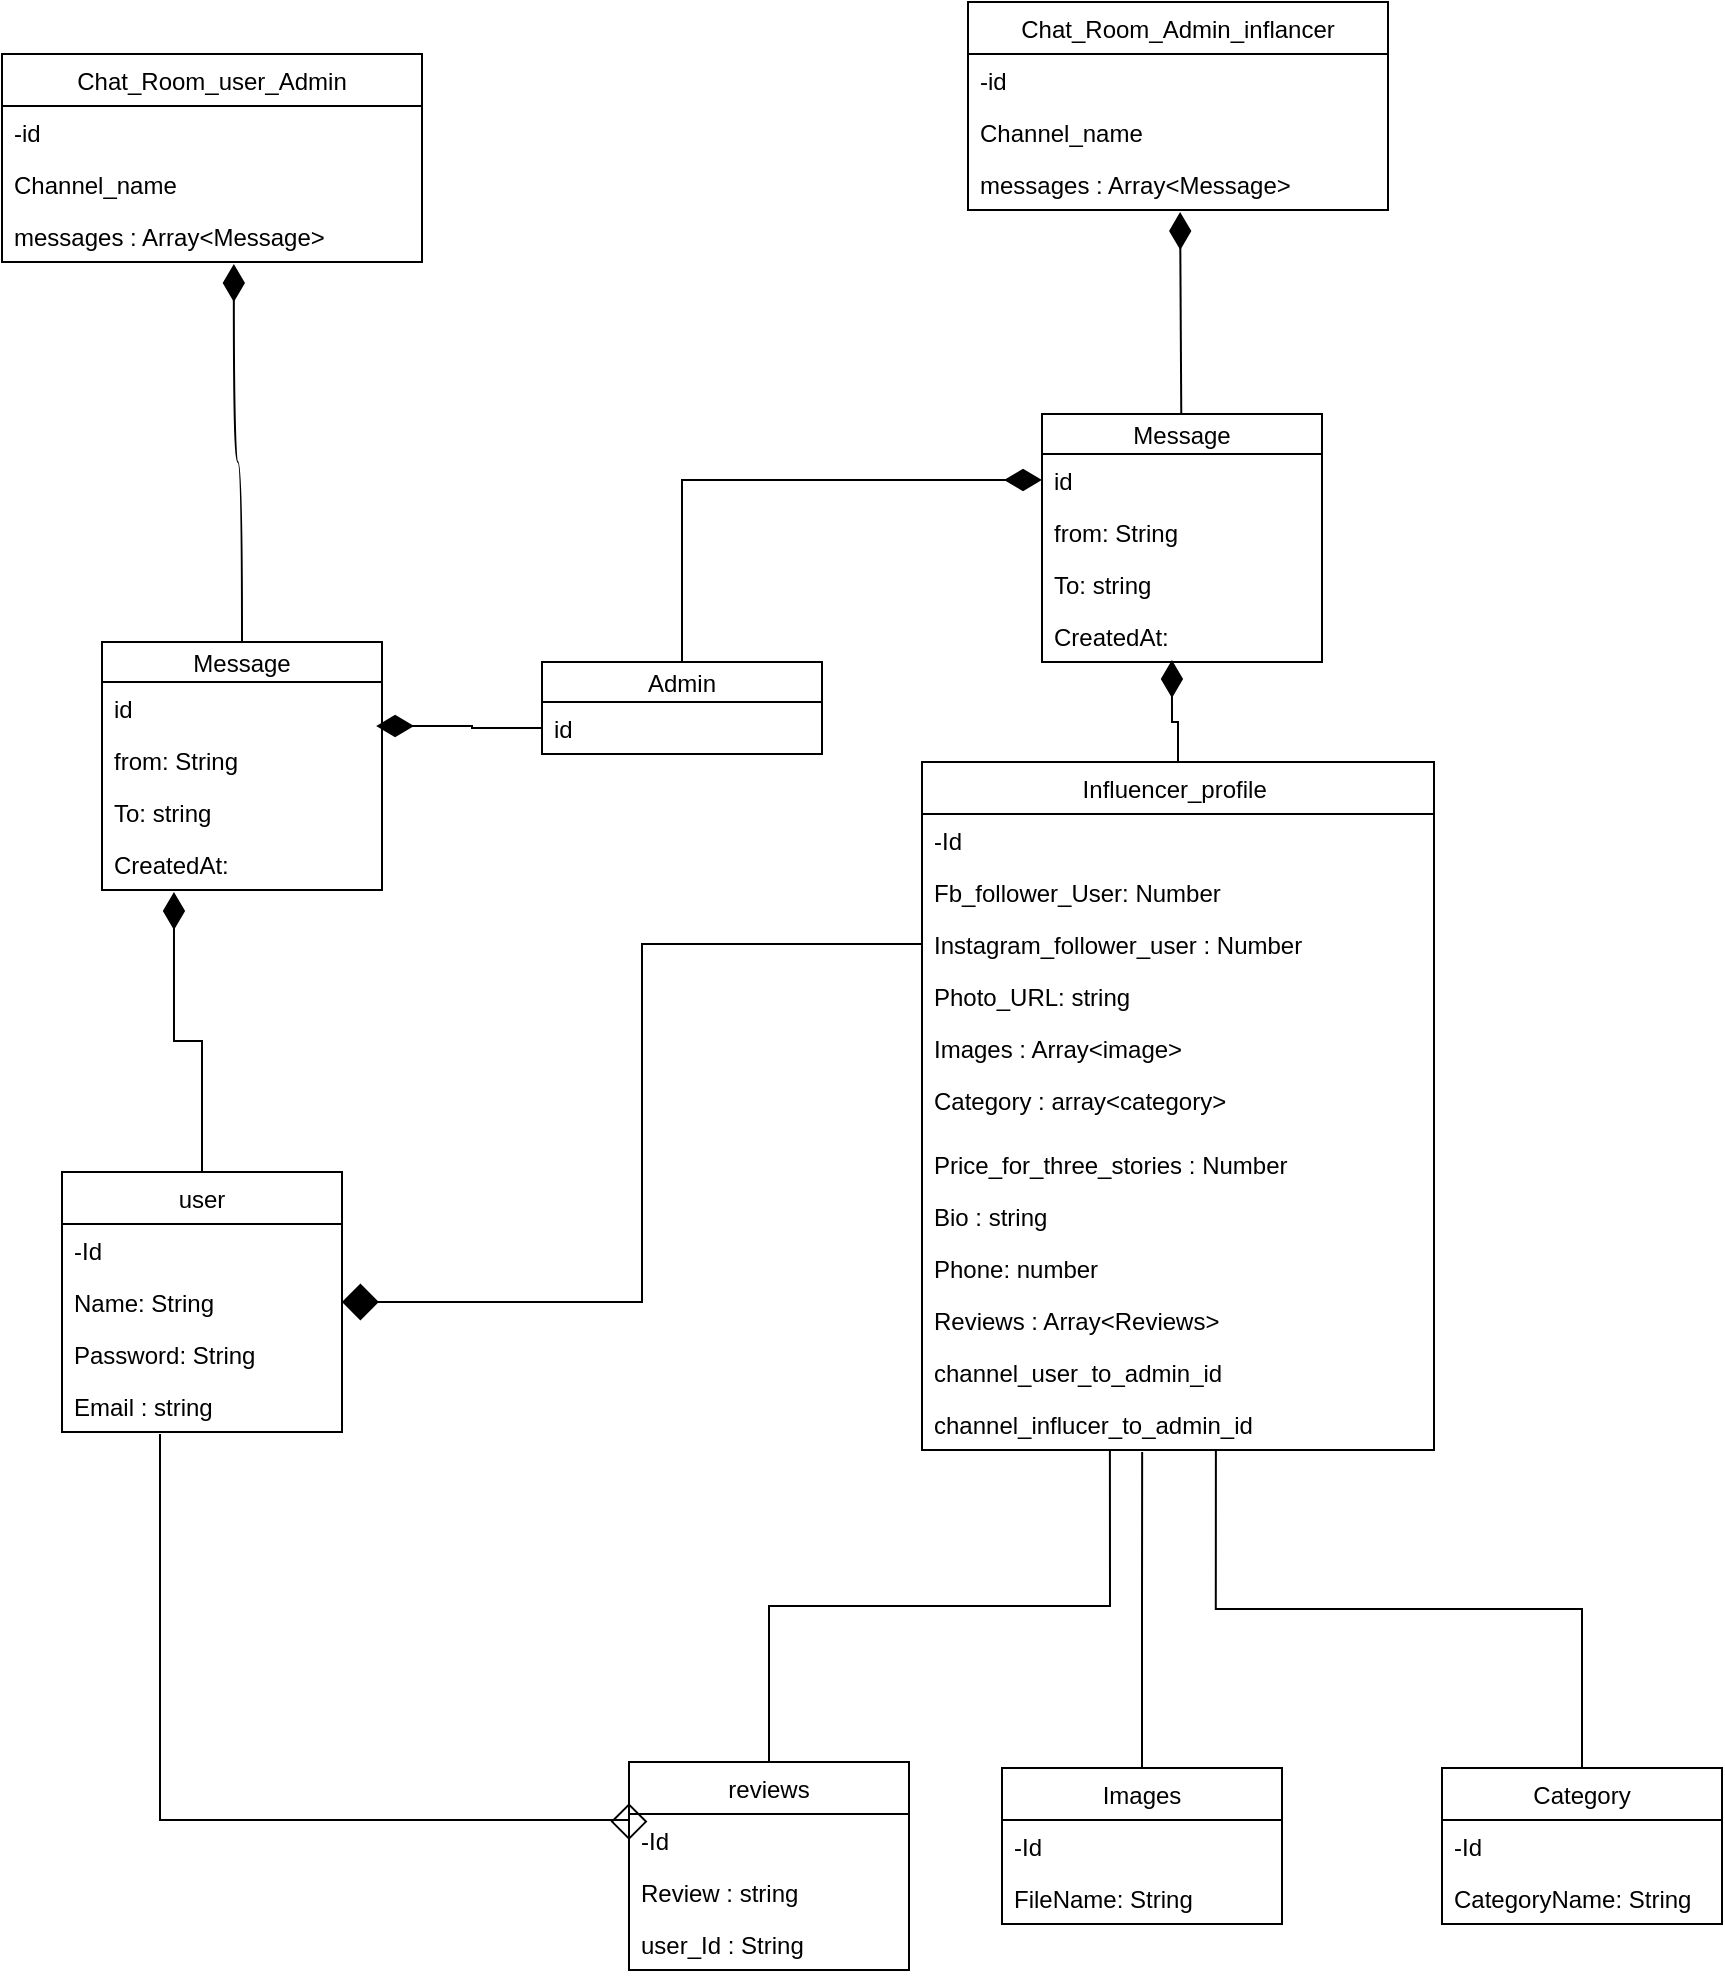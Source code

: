 <mxfile version="14.2.7" type="github" pages="2">
  <diagram id="_v9oPzN5zdJdZBUCnWCU" name="Page-1">
    <mxGraphModel dx="1113" dy="1948" grid="1" gridSize="10" guides="1" tooltips="1" connect="1" arrows="1" fold="1" page="1" pageScale="1" pageWidth="827" pageHeight="1169" math="0" shadow="0">
      <root>
        <mxCell id="0" />
        <mxCell id="1" parent="0" />
        <mxCell id="m70eIpMmzAZ1oYkBV3io-57" style="edgeStyle=orthogonalEdgeStyle;rounded=0;jumpSize=20;orthogonalLoop=1;jettySize=auto;html=1;entryX=0.257;entryY=1.038;entryDx=0;entryDy=0;entryPerimeter=0;startArrow=none;startFill=0;endArrow=diamondThin;endFill=1;endSize=16;" edge="1" parent="1" source="m70eIpMmzAZ1oYkBV3io-1" target="m70eIpMmzAZ1oYkBV3io-47">
          <mxGeometry relative="1" as="geometry" />
        </mxCell>
        <mxCell id="m70eIpMmzAZ1oYkBV3io-1" value="user" style="swimlane;fontStyle=0;childLayout=stackLayout;horizontal=1;startSize=26;fillColor=none;horizontalStack=0;resizeParent=1;resizeParentMax=0;resizeLast=0;collapsible=1;marginBottom=0;" vertex="1" parent="1">
          <mxGeometry x="130" y="455" width="140" height="130" as="geometry" />
        </mxCell>
        <mxCell id="m70eIpMmzAZ1oYkBV3io-2" value="-Id" style="text;strokeColor=none;fillColor=none;align=left;verticalAlign=top;spacingLeft=4;spacingRight=4;overflow=hidden;rotatable=0;points=[[0,0.5],[1,0.5]];portConstraint=eastwest;" vertex="1" parent="m70eIpMmzAZ1oYkBV3io-1">
          <mxGeometry y="26" width="140" height="26" as="geometry" />
        </mxCell>
        <mxCell id="m70eIpMmzAZ1oYkBV3io-3" value="Name: String" style="text;strokeColor=none;fillColor=none;align=left;verticalAlign=top;spacingLeft=4;spacingRight=4;overflow=hidden;rotatable=0;points=[[0,0.5],[1,0.5]];portConstraint=eastwest;" vertex="1" parent="m70eIpMmzAZ1oYkBV3io-1">
          <mxGeometry y="52" width="140" height="26" as="geometry" />
        </mxCell>
        <mxCell id="m70eIpMmzAZ1oYkBV3io-5" value="Password: String" style="text;strokeColor=none;fillColor=none;align=left;verticalAlign=top;spacingLeft=4;spacingRight=4;overflow=hidden;rotatable=0;points=[[0,0.5],[1,0.5]];portConstraint=eastwest;" vertex="1" parent="m70eIpMmzAZ1oYkBV3io-1">
          <mxGeometry y="78" width="140" height="26" as="geometry" />
        </mxCell>
        <mxCell id="m70eIpMmzAZ1oYkBV3io-4" value="Email : string" style="text;strokeColor=none;fillColor=none;align=left;verticalAlign=top;spacingLeft=4;spacingRight=4;overflow=hidden;rotatable=0;points=[[0,0.5],[1,0.5]];portConstraint=eastwest;" vertex="1" parent="m70eIpMmzAZ1oYkBV3io-1">
          <mxGeometry y="104" width="140" height="26" as="geometry" />
        </mxCell>
        <mxCell id="m70eIpMmzAZ1oYkBV3io-70" style="edgeStyle=orthogonalEdgeStyle;rounded=0;jumpSize=20;orthogonalLoop=1;jettySize=auto;html=1;entryX=0.464;entryY=0.962;entryDx=0;entryDy=0;entryPerimeter=0;startArrow=none;startFill=0;startSize=16;endArrow=diamondThin;endFill=1;endSize=16;strokeWidth=1;" edge="1" parent="1" source="m70eIpMmzAZ1oYkBV3io-6" target="m70eIpMmzAZ1oYkBV3io-69">
          <mxGeometry relative="1" as="geometry" />
        </mxCell>
        <mxCell id="m70eIpMmzAZ1oYkBV3io-6" value="Influencer_profile " style="swimlane;fontStyle=0;childLayout=stackLayout;horizontal=1;startSize=26;fillColor=none;horizontalStack=0;resizeParent=1;resizeParentMax=0;resizeLast=0;collapsible=1;marginBottom=0;" vertex="1" parent="1">
          <mxGeometry x="560" y="250" width="256" height="344" as="geometry" />
        </mxCell>
        <mxCell id="m70eIpMmzAZ1oYkBV3io-7" value="-Id" style="text;strokeColor=none;fillColor=none;align=left;verticalAlign=top;spacingLeft=4;spacingRight=4;overflow=hidden;rotatable=0;points=[[0,0.5],[1,0.5]];portConstraint=eastwest;" vertex="1" parent="m70eIpMmzAZ1oYkBV3io-6">
          <mxGeometry y="26" width="256" height="26" as="geometry" />
        </mxCell>
        <mxCell id="m70eIpMmzAZ1oYkBV3io-8" value="Fb_follower_User: Number" style="text;strokeColor=none;fillColor=none;align=left;verticalAlign=top;spacingLeft=4;spacingRight=4;overflow=hidden;rotatable=0;points=[[0,0.5],[1,0.5]];portConstraint=eastwest;" vertex="1" parent="m70eIpMmzAZ1oYkBV3io-6">
          <mxGeometry y="52" width="256" height="26" as="geometry" />
        </mxCell>
        <mxCell id="m70eIpMmzAZ1oYkBV3io-11" value="Instagram_follower_user : Number" style="text;strokeColor=none;fillColor=none;align=left;verticalAlign=top;spacingLeft=4;spacingRight=4;overflow=hidden;rotatable=0;points=[[0,0.5],[1,0.5]];portConstraint=eastwest;" vertex="1" parent="m70eIpMmzAZ1oYkBV3io-6">
          <mxGeometry y="78" width="256" height="26" as="geometry" />
        </mxCell>
        <mxCell id="m70eIpMmzAZ1oYkBV3io-9" value="Photo_URL: string" style="text;strokeColor=none;fillColor=none;align=left;verticalAlign=top;spacingLeft=4;spacingRight=4;overflow=hidden;rotatable=0;points=[[0,0.5],[1,0.5]];portConstraint=eastwest;" vertex="1" parent="m70eIpMmzAZ1oYkBV3io-6">
          <mxGeometry y="104" width="256" height="26" as="geometry" />
        </mxCell>
        <mxCell id="m70eIpMmzAZ1oYkBV3io-10" value="Images : Array&lt;image&gt;" style="text;strokeColor=none;fillColor=none;align=left;verticalAlign=top;spacingLeft=4;spacingRight=4;overflow=hidden;rotatable=0;points=[[0,0.5],[1,0.5]];portConstraint=eastwest;" vertex="1" parent="m70eIpMmzAZ1oYkBV3io-6">
          <mxGeometry y="130" width="256" height="26" as="geometry" />
        </mxCell>
        <mxCell id="m70eIpMmzAZ1oYkBV3io-13" value="Category : array&lt;category&gt;" style="text;strokeColor=none;fillColor=none;align=left;verticalAlign=top;spacingLeft=4;spacingRight=4;overflow=hidden;rotatable=0;points=[[0,0.5],[1,0.5]];portConstraint=eastwest;" vertex="1" parent="m70eIpMmzAZ1oYkBV3io-6">
          <mxGeometry y="156" width="256" height="32" as="geometry" />
        </mxCell>
        <mxCell id="m70eIpMmzAZ1oYkBV3io-12" value="Price_for_three_stories : Number" style="text;strokeColor=none;fillColor=none;align=left;verticalAlign=top;spacingLeft=4;spacingRight=4;overflow=hidden;rotatable=0;points=[[0,0.5],[1,0.5]];portConstraint=eastwest;" vertex="1" parent="m70eIpMmzAZ1oYkBV3io-6">
          <mxGeometry y="188" width="256" height="26" as="geometry" />
        </mxCell>
        <mxCell id="m70eIpMmzAZ1oYkBV3io-16" value="Bio : string" style="text;strokeColor=none;fillColor=none;align=left;verticalAlign=top;spacingLeft=4;spacingRight=4;overflow=hidden;rotatable=0;points=[[0,0.5],[1,0.5]];portConstraint=eastwest;" vertex="1" parent="m70eIpMmzAZ1oYkBV3io-6">
          <mxGeometry y="214" width="256" height="26" as="geometry" />
        </mxCell>
        <mxCell id="m70eIpMmzAZ1oYkBV3io-15" value="Phone: number" style="text;strokeColor=none;fillColor=none;align=left;verticalAlign=top;spacingLeft=4;spacingRight=4;overflow=hidden;rotatable=0;points=[[0,0.5],[1,0.5]];portConstraint=eastwest;" vertex="1" parent="m70eIpMmzAZ1oYkBV3io-6">
          <mxGeometry y="240" width="256" height="26" as="geometry" />
        </mxCell>
        <mxCell id="m70eIpMmzAZ1oYkBV3io-18" value="Reviews : Array&lt;Reviews&gt;" style="text;strokeColor=none;fillColor=none;align=left;verticalAlign=top;spacingLeft=4;spacingRight=4;overflow=hidden;rotatable=0;points=[[0,0.5],[1,0.5]];portConstraint=eastwest;" vertex="1" parent="m70eIpMmzAZ1oYkBV3io-6">
          <mxGeometry y="266" width="256" height="26" as="geometry" />
        </mxCell>
        <mxCell id="m70eIpMmzAZ1oYkBV3io-43" value="channel_user_to_admin_id" style="text;strokeColor=none;fillColor=none;align=left;verticalAlign=top;spacingLeft=4;spacingRight=4;overflow=hidden;rotatable=0;points=[[0,0.5],[1,0.5]];portConstraint=eastwest;" vertex="1" parent="m70eIpMmzAZ1oYkBV3io-6">
          <mxGeometry y="292" width="256" height="26" as="geometry" />
        </mxCell>
        <mxCell id="m70eIpMmzAZ1oYkBV3io-17" value="channel_influcer_to_admin_id" style="text;strokeColor=none;fillColor=none;align=left;verticalAlign=top;spacingLeft=4;spacingRight=4;overflow=hidden;rotatable=0;points=[[0,0.5],[1,0.5]];portConstraint=eastwest;" vertex="1" parent="m70eIpMmzAZ1oYkBV3io-6">
          <mxGeometry y="318" width="256" height="26" as="geometry" />
        </mxCell>
        <mxCell id="m70eIpMmzAZ1oYkBV3io-35" style="edgeStyle=orthogonalEdgeStyle;rounded=0;orthogonalLoop=1;jettySize=auto;html=1;entryX=0.43;entryY=1.038;entryDx=0;entryDy=0;entryPerimeter=0;endArrow=none;endFill=0;" edge="1" parent="1" source="m70eIpMmzAZ1oYkBV3io-20" target="m70eIpMmzAZ1oYkBV3io-17">
          <mxGeometry relative="1" as="geometry" />
        </mxCell>
        <mxCell id="m70eIpMmzAZ1oYkBV3io-20" value="Images" style="swimlane;fontStyle=0;childLayout=stackLayout;horizontal=1;startSize=26;fillColor=none;horizontalStack=0;resizeParent=1;resizeParentMax=0;resizeLast=0;collapsible=1;marginBottom=0;" vertex="1" parent="1">
          <mxGeometry x="600" y="753" width="140" height="78" as="geometry" />
        </mxCell>
        <mxCell id="m70eIpMmzAZ1oYkBV3io-21" value="-Id" style="text;strokeColor=none;fillColor=none;align=left;verticalAlign=top;spacingLeft=4;spacingRight=4;overflow=hidden;rotatable=0;points=[[0,0.5],[1,0.5]];portConstraint=eastwest;" vertex="1" parent="m70eIpMmzAZ1oYkBV3io-20">
          <mxGeometry y="26" width="140" height="26" as="geometry" />
        </mxCell>
        <mxCell id="m70eIpMmzAZ1oYkBV3io-22" value="FileName: String" style="text;strokeColor=none;fillColor=none;align=left;verticalAlign=top;spacingLeft=4;spacingRight=4;overflow=hidden;rotatable=0;points=[[0,0.5],[1,0.5]];portConstraint=eastwest;" vertex="1" parent="m70eIpMmzAZ1oYkBV3io-20">
          <mxGeometry y="52" width="140" height="26" as="geometry" />
        </mxCell>
        <mxCell id="m70eIpMmzAZ1oYkBV3io-36" style="edgeStyle=orthogonalEdgeStyle;rounded=0;orthogonalLoop=1;jettySize=auto;html=1;entryX=0.574;entryY=1;entryDx=0;entryDy=0;entryPerimeter=0;endArrow=none;endFill=0;" edge="1" parent="1" source="m70eIpMmzAZ1oYkBV3io-25" target="m70eIpMmzAZ1oYkBV3io-17">
          <mxGeometry relative="1" as="geometry" />
        </mxCell>
        <mxCell id="m70eIpMmzAZ1oYkBV3io-25" value="Category" style="swimlane;fontStyle=0;childLayout=stackLayout;horizontal=1;startSize=26;fillColor=none;horizontalStack=0;resizeParent=1;resizeParentMax=0;resizeLast=0;collapsible=1;marginBottom=0;" vertex="1" parent="1">
          <mxGeometry x="820" y="753" width="140" height="78" as="geometry" />
        </mxCell>
        <mxCell id="m70eIpMmzAZ1oYkBV3io-26" value="-Id" style="text;strokeColor=none;fillColor=none;align=left;verticalAlign=top;spacingLeft=4;spacingRight=4;overflow=hidden;rotatable=0;points=[[0,0.5],[1,0.5]];portConstraint=eastwest;" vertex="1" parent="m70eIpMmzAZ1oYkBV3io-25">
          <mxGeometry y="26" width="140" height="26" as="geometry" />
        </mxCell>
        <mxCell id="m70eIpMmzAZ1oYkBV3io-27" value="CategoryName: String" style="text;strokeColor=none;fillColor=none;align=left;verticalAlign=top;spacingLeft=4;spacingRight=4;overflow=hidden;rotatable=0;points=[[0,0.5],[1,0.5]];portConstraint=eastwest;" vertex="1" parent="m70eIpMmzAZ1oYkBV3io-25">
          <mxGeometry y="52" width="140" height="26" as="geometry" />
        </mxCell>
        <mxCell id="m70eIpMmzAZ1oYkBV3io-33" style="edgeStyle=orthogonalEdgeStyle;rounded=0;orthogonalLoop=1;jettySize=auto;html=1;entryX=0.367;entryY=1;entryDx=0;entryDy=0;entryPerimeter=0;endArrow=none;endFill=0;" edge="1" parent="1" source="m70eIpMmzAZ1oYkBV3io-28" target="m70eIpMmzAZ1oYkBV3io-17">
          <mxGeometry relative="1" as="geometry" />
        </mxCell>
        <mxCell id="m70eIpMmzAZ1oYkBV3io-37" style="edgeStyle=orthogonalEdgeStyle;rounded=0;orthogonalLoop=1;jettySize=auto;html=1;endArrow=none;endFill=0;entryX=0.35;entryY=1.038;entryDx=0;entryDy=0;entryPerimeter=0;exitX=0;exitY=0.5;exitDx=0;exitDy=0;startArrow=diamond;startFill=0;endSize=16;startSize=16;" edge="1" parent="1" source="m70eIpMmzAZ1oYkBV3io-29" target="m70eIpMmzAZ1oYkBV3io-4">
          <mxGeometry relative="1" as="geometry">
            <mxPoint x="180" y="590" as="targetPoint" />
            <Array as="points">
              <mxPoint x="179" y="779" />
            </Array>
          </mxGeometry>
        </mxCell>
        <mxCell id="m70eIpMmzAZ1oYkBV3io-28" value="reviews" style="swimlane;fontStyle=0;childLayout=stackLayout;horizontal=1;startSize=26;fillColor=none;horizontalStack=0;resizeParent=1;resizeParentMax=0;resizeLast=0;collapsible=1;marginBottom=0;" vertex="1" parent="1">
          <mxGeometry x="413.5" y="750" width="140" height="104" as="geometry" />
        </mxCell>
        <mxCell id="m70eIpMmzAZ1oYkBV3io-29" value="-Id" style="text;strokeColor=none;fillColor=none;align=left;verticalAlign=top;spacingLeft=4;spacingRight=4;overflow=hidden;rotatable=0;points=[[0,0.5],[1,0.5]];portConstraint=eastwest;" vertex="1" parent="m70eIpMmzAZ1oYkBV3io-28">
          <mxGeometry y="26" width="140" height="26" as="geometry" />
        </mxCell>
        <mxCell id="m70eIpMmzAZ1oYkBV3io-30" value="Review : string" style="text;strokeColor=none;fillColor=none;align=left;verticalAlign=top;spacingLeft=4;spacingRight=4;overflow=hidden;rotatable=0;points=[[0,0.5],[1,0.5]];portConstraint=eastwest;" vertex="1" parent="m70eIpMmzAZ1oYkBV3io-28">
          <mxGeometry y="52" width="140" height="26" as="geometry" />
        </mxCell>
        <mxCell id="m70eIpMmzAZ1oYkBV3io-32" value="user_Id : String" style="text;strokeColor=none;fillColor=none;align=left;verticalAlign=top;spacingLeft=4;spacingRight=4;overflow=hidden;rotatable=0;points=[[0,0.5],[1,0.5]];portConstraint=eastwest;" vertex="1" parent="m70eIpMmzAZ1oYkBV3io-28">
          <mxGeometry y="78" width="140" height="26" as="geometry" />
        </mxCell>
        <mxCell id="m70eIpMmzAZ1oYkBV3io-38" style="edgeStyle=orthogonalEdgeStyle;rounded=0;orthogonalLoop=1;jettySize=auto;html=1;entryX=0;entryY=0.5;entryDx=0;entryDy=0;startArrow=diamond;startFill=1;endArrow=none;endFill=0;jumpSize=20;endSize=16;startSize=16;" edge="1" parent="1" source="m70eIpMmzAZ1oYkBV3io-3" target="m70eIpMmzAZ1oYkBV3io-11">
          <mxGeometry relative="1" as="geometry" />
        </mxCell>
        <mxCell id="m70eIpMmzAZ1oYkBV3io-39" value="Chat_Room_user_Admin" style="swimlane;fontStyle=0;childLayout=stackLayout;horizontal=1;startSize=26;fillColor=none;horizontalStack=0;resizeParent=1;resizeParentMax=0;resizeLast=0;collapsible=1;marginBottom=0;" vertex="1" parent="1">
          <mxGeometry x="100" y="-104" width="210" height="104" as="geometry" />
        </mxCell>
        <mxCell id="m70eIpMmzAZ1oYkBV3io-40" value="-id" style="text;strokeColor=none;fillColor=none;align=left;verticalAlign=top;spacingLeft=4;spacingRight=4;overflow=hidden;rotatable=0;points=[[0,0.5],[1,0.5]];portConstraint=eastwest;" vertex="1" parent="m70eIpMmzAZ1oYkBV3io-39">
          <mxGeometry y="26" width="210" height="26" as="geometry" />
        </mxCell>
        <mxCell id="m70eIpMmzAZ1oYkBV3io-41" value="Channel_name" style="text;strokeColor=none;fillColor=none;align=left;verticalAlign=top;spacingLeft=4;spacingRight=4;overflow=hidden;rotatable=0;points=[[0,0.5],[1,0.5]];portConstraint=eastwest;" vertex="1" parent="m70eIpMmzAZ1oYkBV3io-39">
          <mxGeometry y="52" width="210" height="26" as="geometry" />
        </mxCell>
        <mxCell id="m70eIpMmzAZ1oYkBV3io-42" value="messages : Array&lt;Message&gt;" style="text;strokeColor=none;fillColor=none;align=left;verticalAlign=top;spacingLeft=4;spacingRight=4;overflow=hidden;rotatable=0;points=[[0,0.5],[1,0.5]];portConstraint=eastwest;" vertex="1" parent="m70eIpMmzAZ1oYkBV3io-39">
          <mxGeometry y="78" width="210" height="26" as="geometry" />
        </mxCell>
        <mxCell id="m70eIpMmzAZ1oYkBV3io-72" style="edgeStyle=orthogonalEdgeStyle;rounded=0;jumpSize=20;orthogonalLoop=1;jettySize=auto;html=1;entryX=0.552;entryY=1.038;entryDx=0;entryDy=0;entryPerimeter=0;startArrow=none;startFill=0;startSize=16;endArrow=diamondThin;endFill=1;endSize=16;strokeWidth=1;curved=1;" edge="1" parent="1" source="m70eIpMmzAZ1oYkBV3io-44" target="m70eIpMmzAZ1oYkBV3io-42">
          <mxGeometry relative="1" as="geometry" />
        </mxCell>
        <mxCell id="m70eIpMmzAZ1oYkBV3io-44" value="Message" style="swimlane;fontStyle=0;childLayout=stackLayout;horizontal=1;startSize=20;fillColor=none;horizontalStack=0;resizeParent=1;resizeParentMax=0;resizeLast=0;collapsible=1;marginBottom=0;" vertex="1" parent="1">
          <mxGeometry x="150" y="190" width="140" height="124" as="geometry" />
        </mxCell>
        <mxCell id="m70eIpMmzAZ1oYkBV3io-45" value="id" style="text;strokeColor=none;fillColor=none;align=left;verticalAlign=top;spacingLeft=4;spacingRight=4;overflow=hidden;rotatable=0;points=[[0,0.5],[1,0.5]];portConstraint=eastwest;" vertex="1" parent="m70eIpMmzAZ1oYkBV3io-44">
          <mxGeometry y="20" width="140" height="26" as="geometry" />
        </mxCell>
        <mxCell id="m70eIpMmzAZ1oYkBV3io-46" value="from: String" style="text;strokeColor=none;fillColor=none;align=left;verticalAlign=top;spacingLeft=4;spacingRight=4;overflow=hidden;rotatable=0;points=[[0,0.5],[1,0.5]];portConstraint=eastwest;" vertex="1" parent="m70eIpMmzAZ1oYkBV3io-44">
          <mxGeometry y="46" width="140" height="26" as="geometry" />
        </mxCell>
        <mxCell id="m70eIpMmzAZ1oYkBV3io-48" value="To: string" style="text;strokeColor=none;fillColor=none;align=left;verticalAlign=top;spacingLeft=4;spacingRight=4;overflow=hidden;rotatable=0;points=[[0,0.5],[1,0.5]];portConstraint=eastwest;" vertex="1" parent="m70eIpMmzAZ1oYkBV3io-44">
          <mxGeometry y="72" width="140" height="26" as="geometry" />
        </mxCell>
        <mxCell id="m70eIpMmzAZ1oYkBV3io-47" value="CreatedAt:" style="text;strokeColor=none;fillColor=none;align=left;verticalAlign=top;spacingLeft=4;spacingRight=4;overflow=hidden;rotatable=0;points=[[0,0.5],[1,0.5]];portConstraint=eastwest;" vertex="1" parent="m70eIpMmzAZ1oYkBV3io-44">
          <mxGeometry y="98" width="140" height="26" as="geometry" />
        </mxCell>
        <mxCell id="m70eIpMmzAZ1oYkBV3io-71" style="edgeStyle=orthogonalEdgeStyle;rounded=0;jumpSize=20;orthogonalLoop=1;jettySize=auto;html=1;entryX=0;entryY=0.5;entryDx=0;entryDy=0;startArrow=none;startFill=0;startSize=16;endArrow=diamondThin;endFill=1;endSize=16;strokeWidth=1;" edge="1" parent="1" source="m70eIpMmzAZ1oYkBV3io-49" target="m70eIpMmzAZ1oYkBV3io-66">
          <mxGeometry relative="1" as="geometry" />
        </mxCell>
        <mxCell id="m70eIpMmzAZ1oYkBV3io-49" value="Admin" style="swimlane;fontStyle=0;childLayout=stackLayout;horizontal=1;startSize=20;fillColor=none;horizontalStack=0;resizeParent=1;resizeParentMax=0;resizeLast=0;collapsible=1;marginBottom=0;" vertex="1" parent="1">
          <mxGeometry x="370" y="200" width="140" height="46" as="geometry" />
        </mxCell>
        <mxCell id="m70eIpMmzAZ1oYkBV3io-50" value="id" style="text;strokeColor=none;fillColor=none;align=left;verticalAlign=top;spacingLeft=4;spacingRight=4;overflow=hidden;rotatable=0;points=[[0,0.5],[1,0.5]];portConstraint=eastwest;" vertex="1" parent="m70eIpMmzAZ1oYkBV3io-49">
          <mxGeometry y="20" width="140" height="26" as="geometry" />
        </mxCell>
        <mxCell id="m70eIpMmzAZ1oYkBV3io-59" value="Chat_Room_Admin_inflancer" style="swimlane;fontStyle=0;childLayout=stackLayout;horizontal=1;startSize=26;fillColor=none;horizontalStack=0;resizeParent=1;resizeParentMax=0;resizeLast=0;collapsible=1;marginBottom=0;" vertex="1" parent="1">
          <mxGeometry x="583" y="-130" width="210" height="104" as="geometry" />
        </mxCell>
        <mxCell id="m70eIpMmzAZ1oYkBV3io-60" value="-id" style="text;strokeColor=none;fillColor=none;align=left;verticalAlign=top;spacingLeft=4;spacingRight=4;overflow=hidden;rotatable=0;points=[[0,0.5],[1,0.5]];portConstraint=eastwest;" vertex="1" parent="m70eIpMmzAZ1oYkBV3io-59">
          <mxGeometry y="26" width="210" height="26" as="geometry" />
        </mxCell>
        <mxCell id="m70eIpMmzAZ1oYkBV3io-61" value="Channel_name" style="text;strokeColor=none;fillColor=none;align=left;verticalAlign=top;spacingLeft=4;spacingRight=4;overflow=hidden;rotatable=0;points=[[0,0.5],[1,0.5]];portConstraint=eastwest;" vertex="1" parent="m70eIpMmzAZ1oYkBV3io-59">
          <mxGeometry y="52" width="210" height="26" as="geometry" />
        </mxCell>
        <mxCell id="m70eIpMmzAZ1oYkBV3io-62" value="messages : Array&lt;Message&gt;" style="text;strokeColor=none;fillColor=none;align=left;verticalAlign=top;spacingLeft=4;spacingRight=4;overflow=hidden;rotatable=0;points=[[0,0.5],[1,0.5]];portConstraint=eastwest;" vertex="1" parent="m70eIpMmzAZ1oYkBV3io-59">
          <mxGeometry y="78" width="210" height="26" as="geometry" />
        </mxCell>
        <mxCell id="m70eIpMmzAZ1oYkBV3io-63" style="edgeStyle=orthogonalEdgeStyle;rounded=0;jumpSize=20;orthogonalLoop=1;jettySize=auto;html=1;entryX=0.979;entryY=-0.154;entryDx=0;entryDy=0;entryPerimeter=0;startArrow=none;startFill=0;startSize=16;endArrow=diamondThin;endFill=1;endSize=16;strokeWidth=1;" edge="1" parent="1" source="m70eIpMmzAZ1oYkBV3io-50" target="m70eIpMmzAZ1oYkBV3io-46">
          <mxGeometry relative="1" as="geometry" />
        </mxCell>
        <mxCell id="m70eIpMmzAZ1oYkBV3io-75" style="edgeStyle=none;rounded=0;jumpSize=20;orthogonalLoop=1;jettySize=auto;html=1;entryX=0.505;entryY=1.038;entryDx=0;entryDy=0;entryPerimeter=0;startArrow=none;startFill=0;startSize=16;endArrow=diamondThin;endFill=1;endSize=16;strokeWidth=1;" edge="1" parent="1" source="m70eIpMmzAZ1oYkBV3io-65" target="m70eIpMmzAZ1oYkBV3io-62">
          <mxGeometry relative="1" as="geometry" />
        </mxCell>
        <mxCell id="m70eIpMmzAZ1oYkBV3io-65" value="Message" style="swimlane;fontStyle=0;childLayout=stackLayout;horizontal=1;startSize=20;fillColor=none;horizontalStack=0;resizeParent=1;resizeParentMax=0;resizeLast=0;collapsible=1;marginBottom=0;" vertex="1" parent="1">
          <mxGeometry x="620" y="76" width="140" height="124" as="geometry" />
        </mxCell>
        <mxCell id="m70eIpMmzAZ1oYkBV3io-66" value="id" style="text;strokeColor=none;fillColor=none;align=left;verticalAlign=top;spacingLeft=4;spacingRight=4;overflow=hidden;rotatable=0;points=[[0,0.5],[1,0.5]];portConstraint=eastwest;" vertex="1" parent="m70eIpMmzAZ1oYkBV3io-65">
          <mxGeometry y="20" width="140" height="26" as="geometry" />
        </mxCell>
        <mxCell id="m70eIpMmzAZ1oYkBV3io-67" value="from: String" style="text;strokeColor=none;fillColor=none;align=left;verticalAlign=top;spacingLeft=4;spacingRight=4;overflow=hidden;rotatable=0;points=[[0,0.5],[1,0.5]];portConstraint=eastwest;" vertex="1" parent="m70eIpMmzAZ1oYkBV3io-65">
          <mxGeometry y="46" width="140" height="26" as="geometry" />
        </mxCell>
        <mxCell id="m70eIpMmzAZ1oYkBV3io-68" value="To: string" style="text;strokeColor=none;fillColor=none;align=left;verticalAlign=top;spacingLeft=4;spacingRight=4;overflow=hidden;rotatable=0;points=[[0,0.5],[1,0.5]];portConstraint=eastwest;" vertex="1" parent="m70eIpMmzAZ1oYkBV3io-65">
          <mxGeometry y="72" width="140" height="26" as="geometry" />
        </mxCell>
        <mxCell id="m70eIpMmzAZ1oYkBV3io-69" value="CreatedAt:" style="text;strokeColor=none;fillColor=none;align=left;verticalAlign=top;spacingLeft=4;spacingRight=4;overflow=hidden;rotatable=0;points=[[0,0.5],[1,0.5]];portConstraint=eastwest;" vertex="1" parent="m70eIpMmzAZ1oYkBV3io-65">
          <mxGeometry y="98" width="140" height="26" as="geometry" />
        </mxCell>
      </root>
    </mxGraphModel>
  </diagram>
  <diagram id="z_9VMbNwF8RjUWorpTtj" name="Page-2">
    <mxGraphModel dx="946" dy="662" grid="1" gridSize="10" guides="1" tooltips="1" connect="1" arrows="1" fold="1" page="1" pageScale="1" pageWidth="827" pageHeight="1169" math="0" shadow="0">
      <root>
        <mxCell id="mqRrptmYdTEz3eQ0tyWb-0" />
        <mxCell id="mqRrptmYdTEz3eQ0tyWb-1" parent="mqRrptmYdTEz3eQ0tyWb-0" />
      </root>
    </mxGraphModel>
  </diagram>
</mxfile>
